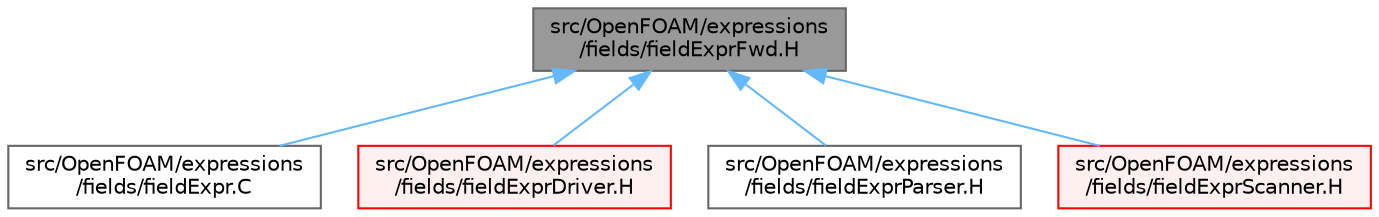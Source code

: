 digraph "src/OpenFOAM/expressions/fields/fieldExprFwd.H"
{
 // LATEX_PDF_SIZE
  bgcolor="transparent";
  edge [fontname=Helvetica,fontsize=10,labelfontname=Helvetica,labelfontsize=10];
  node [fontname=Helvetica,fontsize=10,shape=box,height=0.2,width=0.4];
  Node1 [id="Node000001",label="src/OpenFOAM/expressions\l/fields/fieldExprFwd.H",height=0.2,width=0.4,color="gray40", fillcolor="grey60", style="filled", fontcolor="black",tooltip=" "];
  Node1 -> Node2 [id="edge1_Node000001_Node000002",dir="back",color="steelblue1",style="solid",tooltip=" "];
  Node2 [id="Node000002",label="src/OpenFOAM/expressions\l/fields/fieldExpr.C",height=0.2,width=0.4,color="grey40", fillcolor="white", style="filled",URL="$fieldExpr_8C.html",tooltip=" "];
  Node1 -> Node3 [id="edge2_Node000001_Node000003",dir="back",color="steelblue1",style="solid",tooltip=" "];
  Node3 [id="Node000003",label="src/OpenFOAM/expressions\l/fields/fieldExprDriver.H",height=0.2,width=0.4,color="red", fillcolor="#FFF0F0", style="filled",URL="$fieldExprDriver_8H.html",tooltip=" "];
  Node1 -> Node11 [id="edge3_Node000001_Node000011",dir="back",color="steelblue1",style="solid",tooltip=" "];
  Node11 [id="Node000011",label="src/OpenFOAM/expressions\l/fields/fieldExprParser.H",height=0.2,width=0.4,color="grey40", fillcolor="white", style="filled",URL="$fieldExprParser_8H.html",tooltip=" "];
  Node1 -> Node12 [id="edge4_Node000001_Node000012",dir="back",color="steelblue1",style="solid",tooltip=" "];
  Node12 [id="Node000012",label="src/OpenFOAM/expressions\l/fields/fieldExprScanner.H",height=0.2,width=0.4,color="red", fillcolor="#FFF0F0", style="filled",URL="$fieldExprScanner_8H.html",tooltip=" "];
}
